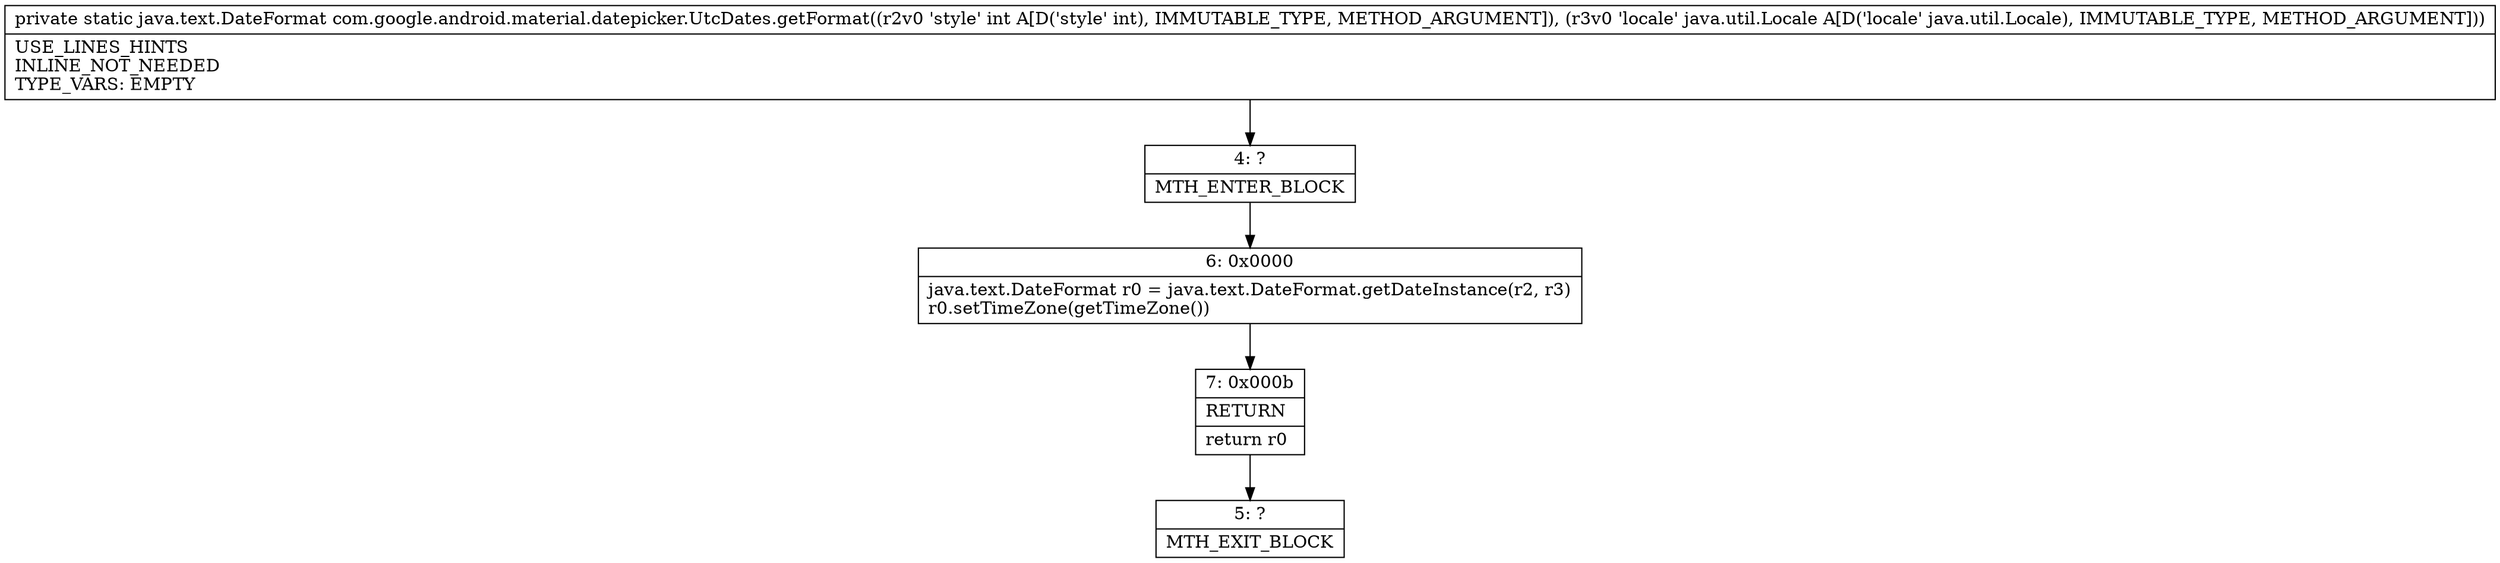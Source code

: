 digraph "CFG forcom.google.android.material.datepicker.UtcDates.getFormat(ILjava\/util\/Locale;)Ljava\/text\/DateFormat;" {
Node_4 [shape=record,label="{4\:\ ?|MTH_ENTER_BLOCK\l}"];
Node_6 [shape=record,label="{6\:\ 0x0000|java.text.DateFormat r0 = java.text.DateFormat.getDateInstance(r2, r3)\lr0.setTimeZone(getTimeZone())\l}"];
Node_7 [shape=record,label="{7\:\ 0x000b|RETURN\l|return r0\l}"];
Node_5 [shape=record,label="{5\:\ ?|MTH_EXIT_BLOCK\l}"];
MethodNode[shape=record,label="{private static java.text.DateFormat com.google.android.material.datepicker.UtcDates.getFormat((r2v0 'style' int A[D('style' int), IMMUTABLE_TYPE, METHOD_ARGUMENT]), (r3v0 'locale' java.util.Locale A[D('locale' java.util.Locale), IMMUTABLE_TYPE, METHOD_ARGUMENT]))  | USE_LINES_HINTS\lINLINE_NOT_NEEDED\lTYPE_VARS: EMPTY\l}"];
MethodNode -> Node_4;Node_4 -> Node_6;
Node_6 -> Node_7;
Node_7 -> Node_5;
}


